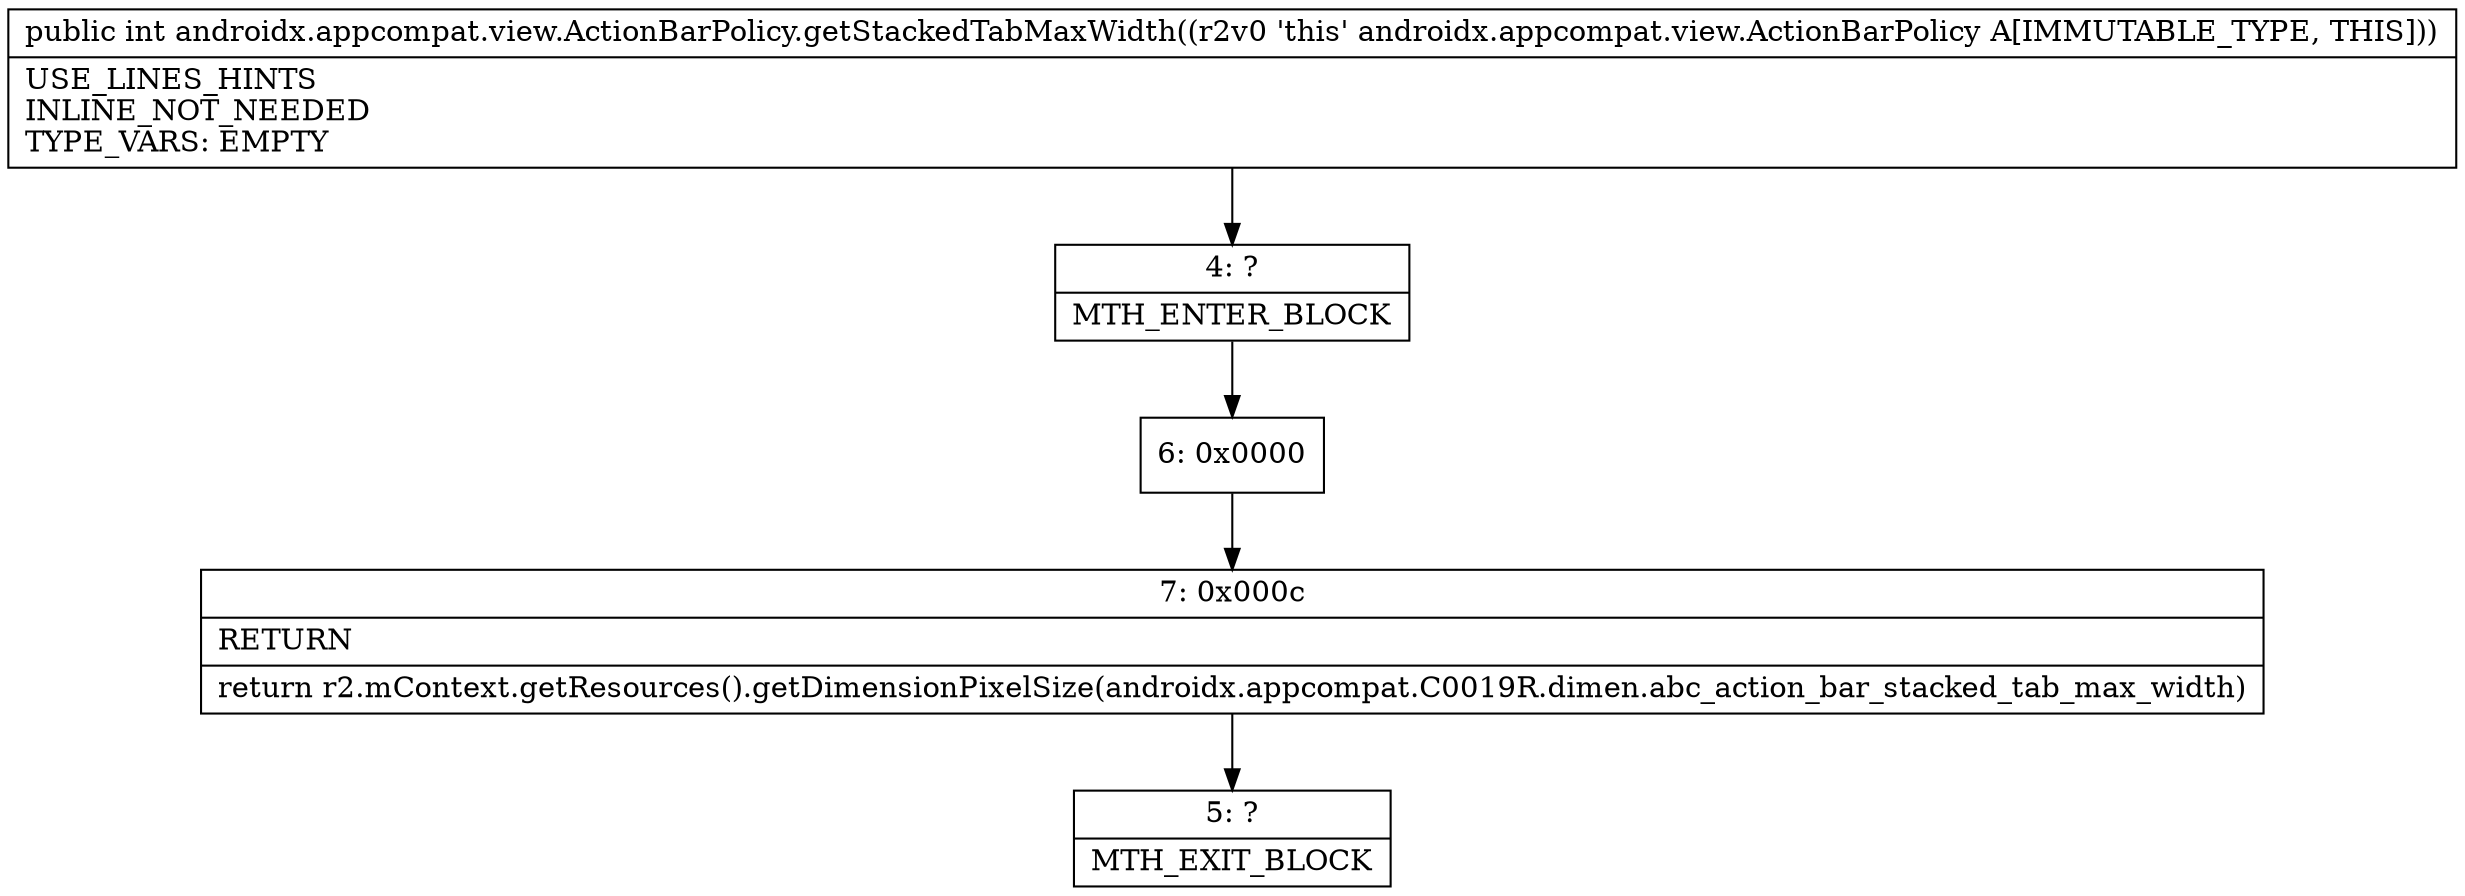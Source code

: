 digraph "CFG forandroidx.appcompat.view.ActionBarPolicy.getStackedTabMaxWidth()I" {
Node_4 [shape=record,label="{4\:\ ?|MTH_ENTER_BLOCK\l}"];
Node_6 [shape=record,label="{6\:\ 0x0000}"];
Node_7 [shape=record,label="{7\:\ 0x000c|RETURN\l|return r2.mContext.getResources().getDimensionPixelSize(androidx.appcompat.C0019R.dimen.abc_action_bar_stacked_tab_max_width)\l}"];
Node_5 [shape=record,label="{5\:\ ?|MTH_EXIT_BLOCK\l}"];
MethodNode[shape=record,label="{public int androidx.appcompat.view.ActionBarPolicy.getStackedTabMaxWidth((r2v0 'this' androidx.appcompat.view.ActionBarPolicy A[IMMUTABLE_TYPE, THIS]))  | USE_LINES_HINTS\lINLINE_NOT_NEEDED\lTYPE_VARS: EMPTY\l}"];
MethodNode -> Node_4;Node_4 -> Node_6;
Node_6 -> Node_7;
Node_7 -> Node_5;
}

